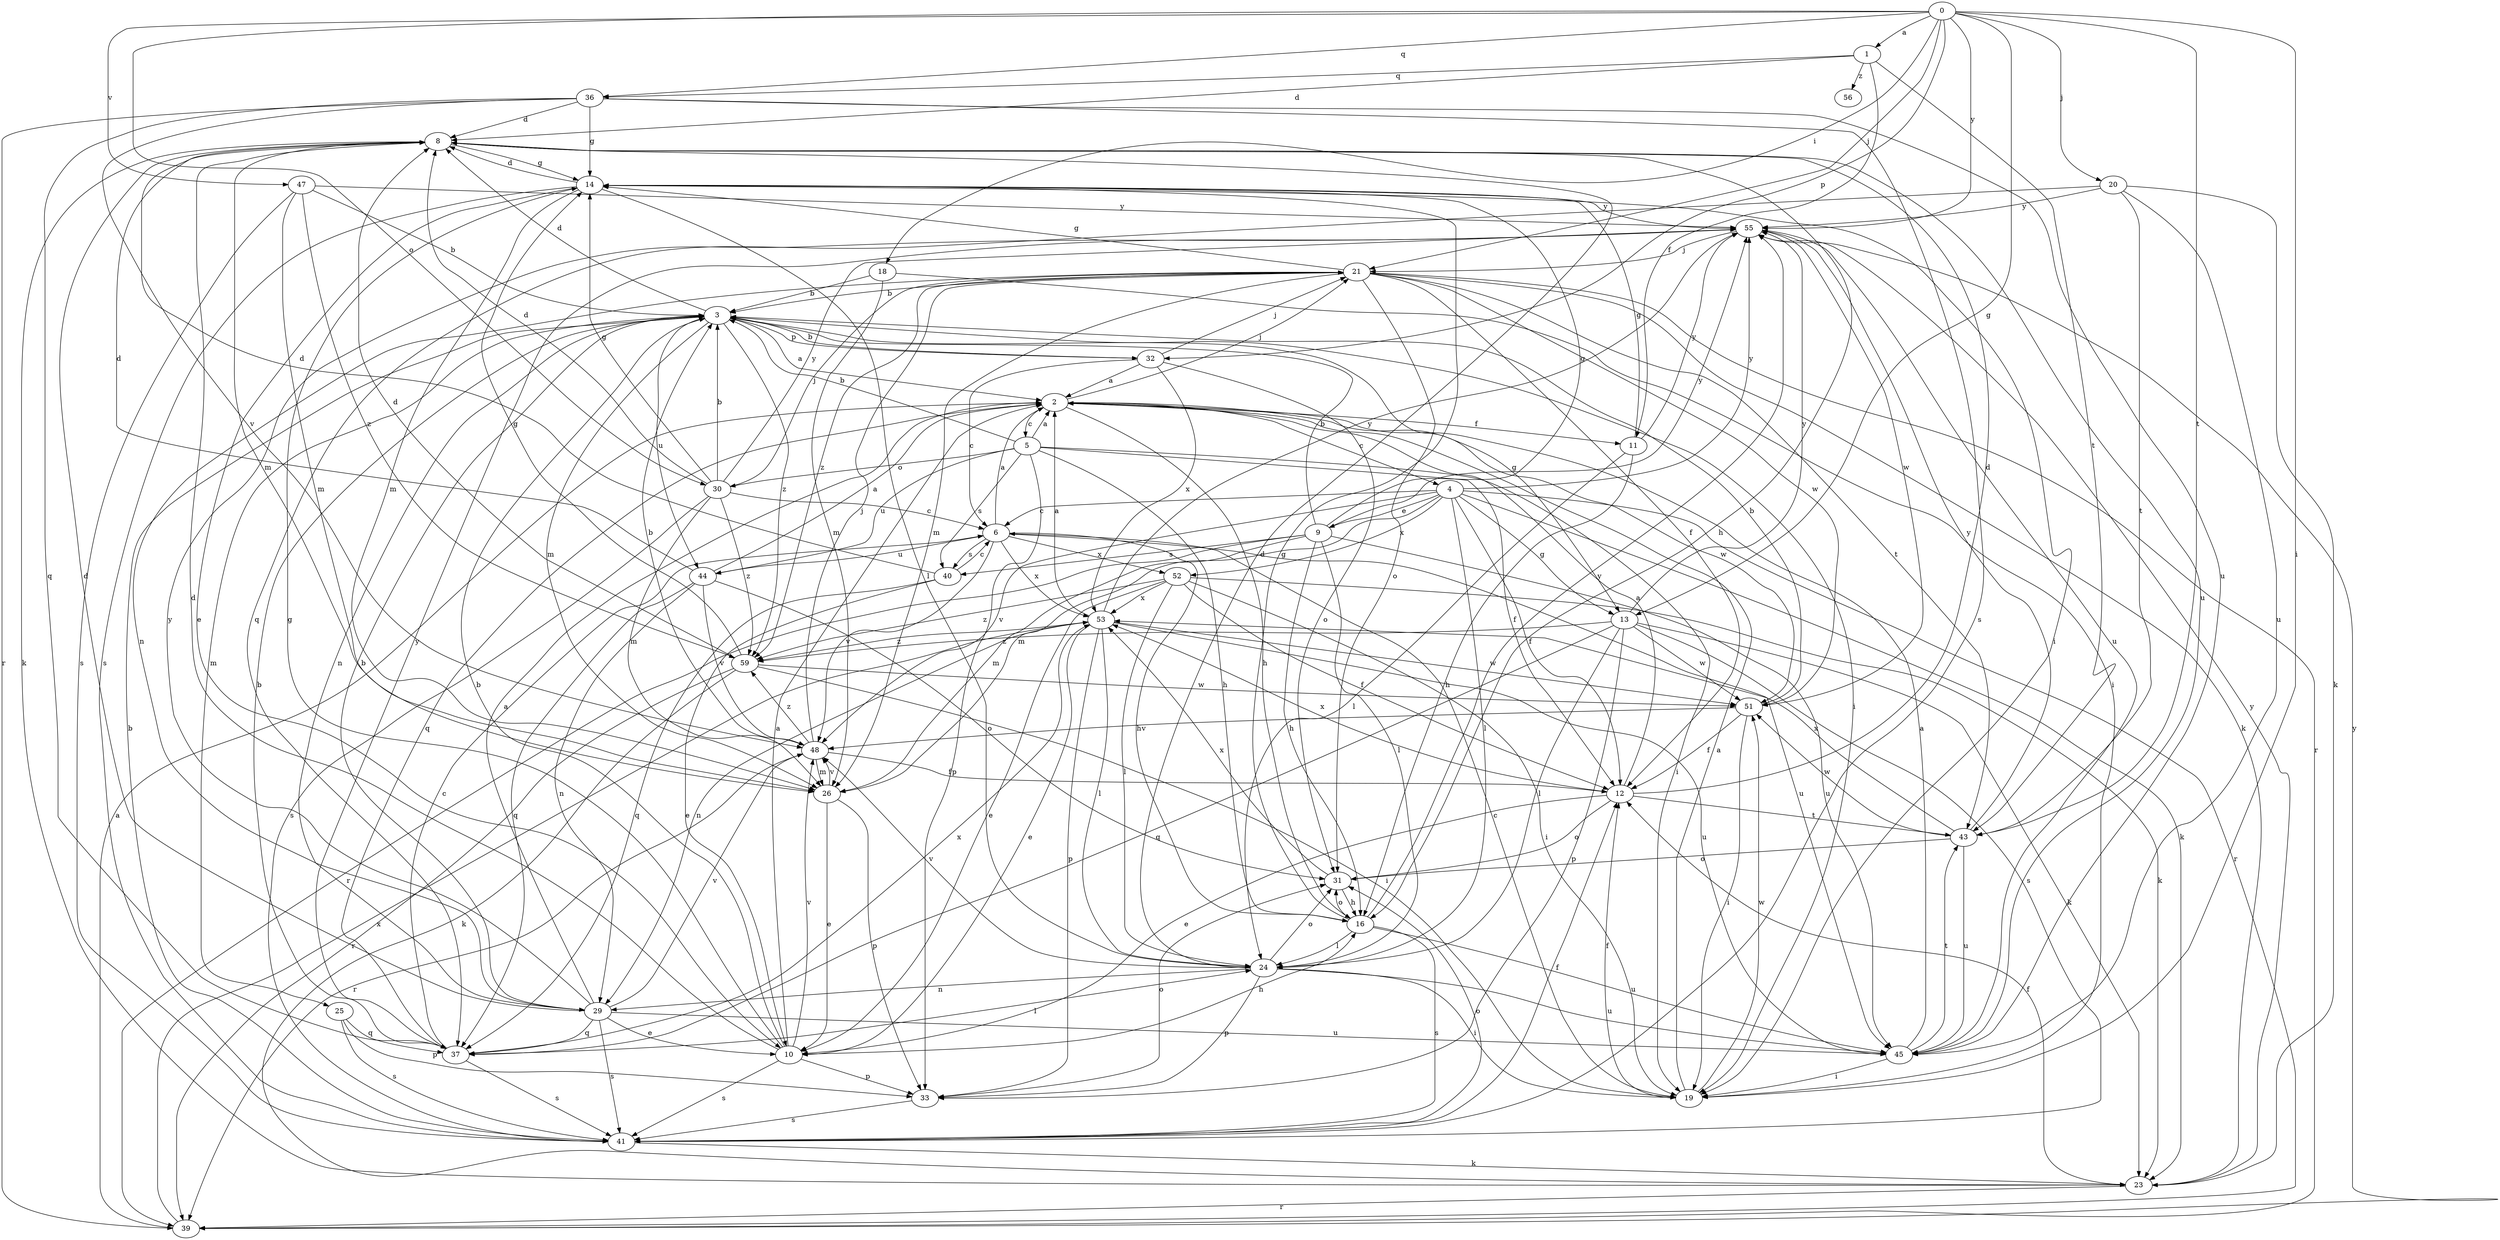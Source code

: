 strict digraph  {
0;
1;
2;
3;
4;
5;
6;
8;
9;
10;
11;
12;
13;
14;
16;
18;
19;
20;
21;
23;
24;
25;
26;
29;
30;
31;
32;
33;
36;
37;
39;
40;
41;
43;
44;
45;
47;
48;
51;
52;
53;
55;
56;
59;
0 -> 1  [label=a];
0 -> 13  [label=g];
0 -> 18  [label=i];
0 -> 19  [label=i];
0 -> 20  [label=j];
0 -> 21  [label=j];
0 -> 30  [label=o];
0 -> 32  [label=p];
0 -> 36  [label=q];
0 -> 43  [label=t];
0 -> 47  [label=v];
0 -> 55  [label=y];
1 -> 8  [label=d];
1 -> 11  [label=f];
1 -> 36  [label=q];
1 -> 43  [label=t];
1 -> 56  [label=z];
2 -> 4  [label=c];
2 -> 5  [label=c];
2 -> 11  [label=f];
2 -> 16  [label=h];
2 -> 21  [label=j];
2 -> 37  [label=q];
2 -> 51  [label=w];
3 -> 2  [label=a];
3 -> 8  [label=d];
3 -> 13  [label=g];
3 -> 19  [label=i];
3 -> 25  [label=m];
3 -> 26  [label=m];
3 -> 29  [label=n];
3 -> 32  [label=p];
3 -> 44  [label=u];
3 -> 59  [label=z];
4 -> 6  [label=c];
4 -> 9  [label=e];
4 -> 12  [label=f];
4 -> 13  [label=g];
4 -> 23  [label=k];
4 -> 24  [label=l];
4 -> 26  [label=m];
4 -> 39  [label=r];
4 -> 48  [label=v];
4 -> 52  [label=x];
4 -> 55  [label=y];
5 -> 2  [label=a];
5 -> 3  [label=b];
5 -> 12  [label=f];
5 -> 16  [label=h];
5 -> 19  [label=i];
5 -> 30  [label=o];
5 -> 33  [label=p];
5 -> 40  [label=s];
5 -> 44  [label=u];
6 -> 2  [label=a];
6 -> 16  [label=h];
6 -> 40  [label=s];
6 -> 44  [label=u];
6 -> 45  [label=u];
6 -> 48  [label=v];
6 -> 52  [label=x];
6 -> 53  [label=x];
8 -> 14  [label=g];
8 -> 16  [label=h];
8 -> 23  [label=k];
8 -> 26  [label=m];
8 -> 45  [label=u];
9 -> 3  [label=b];
9 -> 14  [label=g];
9 -> 16  [label=h];
9 -> 24  [label=l];
9 -> 26  [label=m];
9 -> 39  [label=r];
9 -> 40  [label=s];
9 -> 45  [label=u];
9 -> 55  [label=y];
10 -> 2  [label=a];
10 -> 3  [label=b];
10 -> 8  [label=d];
10 -> 14  [label=g];
10 -> 16  [label=h];
10 -> 33  [label=p];
10 -> 41  [label=s];
10 -> 48  [label=v];
11 -> 14  [label=g];
11 -> 16  [label=h];
11 -> 24  [label=l];
11 -> 55  [label=y];
12 -> 2  [label=a];
12 -> 8  [label=d];
12 -> 10  [label=e];
12 -> 31  [label=o];
12 -> 43  [label=t];
12 -> 53  [label=x];
13 -> 23  [label=k];
13 -> 24  [label=l];
13 -> 33  [label=p];
13 -> 37  [label=q];
13 -> 41  [label=s];
13 -> 51  [label=w];
13 -> 55  [label=y];
13 -> 59  [label=z];
14 -> 8  [label=d];
14 -> 10  [label=e];
14 -> 19  [label=i];
14 -> 24  [label=l];
14 -> 26  [label=m];
14 -> 41  [label=s];
14 -> 55  [label=y];
16 -> 14  [label=g];
16 -> 24  [label=l];
16 -> 31  [label=o];
16 -> 41  [label=s];
16 -> 45  [label=u];
16 -> 55  [label=y];
18 -> 3  [label=b];
18 -> 19  [label=i];
18 -> 26  [label=m];
19 -> 2  [label=a];
19 -> 6  [label=c];
19 -> 12  [label=f];
19 -> 51  [label=w];
20 -> 23  [label=k];
20 -> 37  [label=q];
20 -> 43  [label=t];
20 -> 45  [label=u];
20 -> 55  [label=y];
21 -> 3  [label=b];
21 -> 12  [label=f];
21 -> 14  [label=g];
21 -> 23  [label=k];
21 -> 26  [label=m];
21 -> 29  [label=n];
21 -> 31  [label=o];
21 -> 39  [label=r];
21 -> 43  [label=t];
21 -> 51  [label=w];
21 -> 59  [label=z];
23 -> 12  [label=f];
23 -> 39  [label=r];
23 -> 55  [label=y];
24 -> 8  [label=d];
24 -> 19  [label=i];
24 -> 29  [label=n];
24 -> 31  [label=o];
24 -> 33  [label=p];
24 -> 45  [label=u];
24 -> 48  [label=v];
25 -> 33  [label=p];
25 -> 37  [label=q];
25 -> 41  [label=s];
26 -> 10  [label=e];
26 -> 33  [label=p];
26 -> 48  [label=v];
29 -> 2  [label=a];
29 -> 3  [label=b];
29 -> 8  [label=d];
29 -> 10  [label=e];
29 -> 37  [label=q];
29 -> 41  [label=s];
29 -> 45  [label=u];
29 -> 48  [label=v];
29 -> 55  [label=y];
30 -> 3  [label=b];
30 -> 6  [label=c];
30 -> 8  [label=d];
30 -> 14  [label=g];
30 -> 21  [label=j];
30 -> 26  [label=m];
30 -> 41  [label=s];
30 -> 55  [label=y];
30 -> 59  [label=z];
31 -> 16  [label=h];
31 -> 53  [label=x];
32 -> 2  [label=a];
32 -> 3  [label=b];
32 -> 6  [label=c];
32 -> 21  [label=j];
32 -> 31  [label=o];
32 -> 53  [label=x];
33 -> 31  [label=o];
33 -> 41  [label=s];
36 -> 8  [label=d];
36 -> 14  [label=g];
36 -> 37  [label=q];
36 -> 39  [label=r];
36 -> 41  [label=s];
36 -> 45  [label=u];
36 -> 48  [label=v];
37 -> 3  [label=b];
37 -> 6  [label=c];
37 -> 24  [label=l];
37 -> 41  [label=s];
37 -> 53  [label=x];
37 -> 55  [label=y];
39 -> 2  [label=a];
39 -> 53  [label=x];
39 -> 55  [label=y];
40 -> 6  [label=c];
40 -> 8  [label=d];
40 -> 10  [label=e];
40 -> 37  [label=q];
41 -> 3  [label=b];
41 -> 12  [label=f];
41 -> 23  [label=k];
41 -> 31  [label=o];
43 -> 31  [label=o];
43 -> 45  [label=u];
43 -> 51  [label=w];
43 -> 53  [label=x];
43 -> 55  [label=y];
44 -> 2  [label=a];
44 -> 8  [label=d];
44 -> 29  [label=n];
44 -> 31  [label=o];
44 -> 37  [label=q];
44 -> 48  [label=v];
45 -> 2  [label=a];
45 -> 19  [label=i];
45 -> 43  [label=t];
47 -> 3  [label=b];
47 -> 26  [label=m];
47 -> 41  [label=s];
47 -> 55  [label=y];
47 -> 59  [label=z];
48 -> 3  [label=b];
48 -> 12  [label=f];
48 -> 21  [label=j];
48 -> 26  [label=m];
48 -> 39  [label=r];
48 -> 59  [label=z];
51 -> 3  [label=b];
51 -> 12  [label=f];
51 -> 19  [label=i];
51 -> 48  [label=v];
52 -> 10  [label=e];
52 -> 12  [label=f];
52 -> 19  [label=i];
52 -> 23  [label=k];
52 -> 24  [label=l];
52 -> 53  [label=x];
52 -> 59  [label=z];
53 -> 2  [label=a];
53 -> 10  [label=e];
53 -> 24  [label=l];
53 -> 29  [label=n];
53 -> 33  [label=p];
53 -> 45  [label=u];
53 -> 51  [label=w];
53 -> 55  [label=y];
53 -> 59  [label=z];
55 -> 21  [label=j];
55 -> 45  [label=u];
55 -> 51  [label=w];
59 -> 8  [label=d];
59 -> 14  [label=g];
59 -> 19  [label=i];
59 -> 23  [label=k];
59 -> 39  [label=r];
59 -> 51  [label=w];
}
